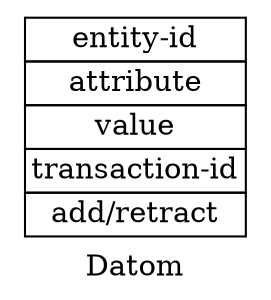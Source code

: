 digraph {
  node [shape=plaintext]
  label="Datom"
  datom [label=<
  <table border="0" cellborder="1" cellspacing="0">
    <tr><td>entity-id</td></tr>
    <tr><td>attribute</td></tr>
    <tr><td>value</td></tr>
    <tr><td>transaction-id</td></tr>
    <tr><td>add/retract</td></tr>
  </table>
  >]
}
